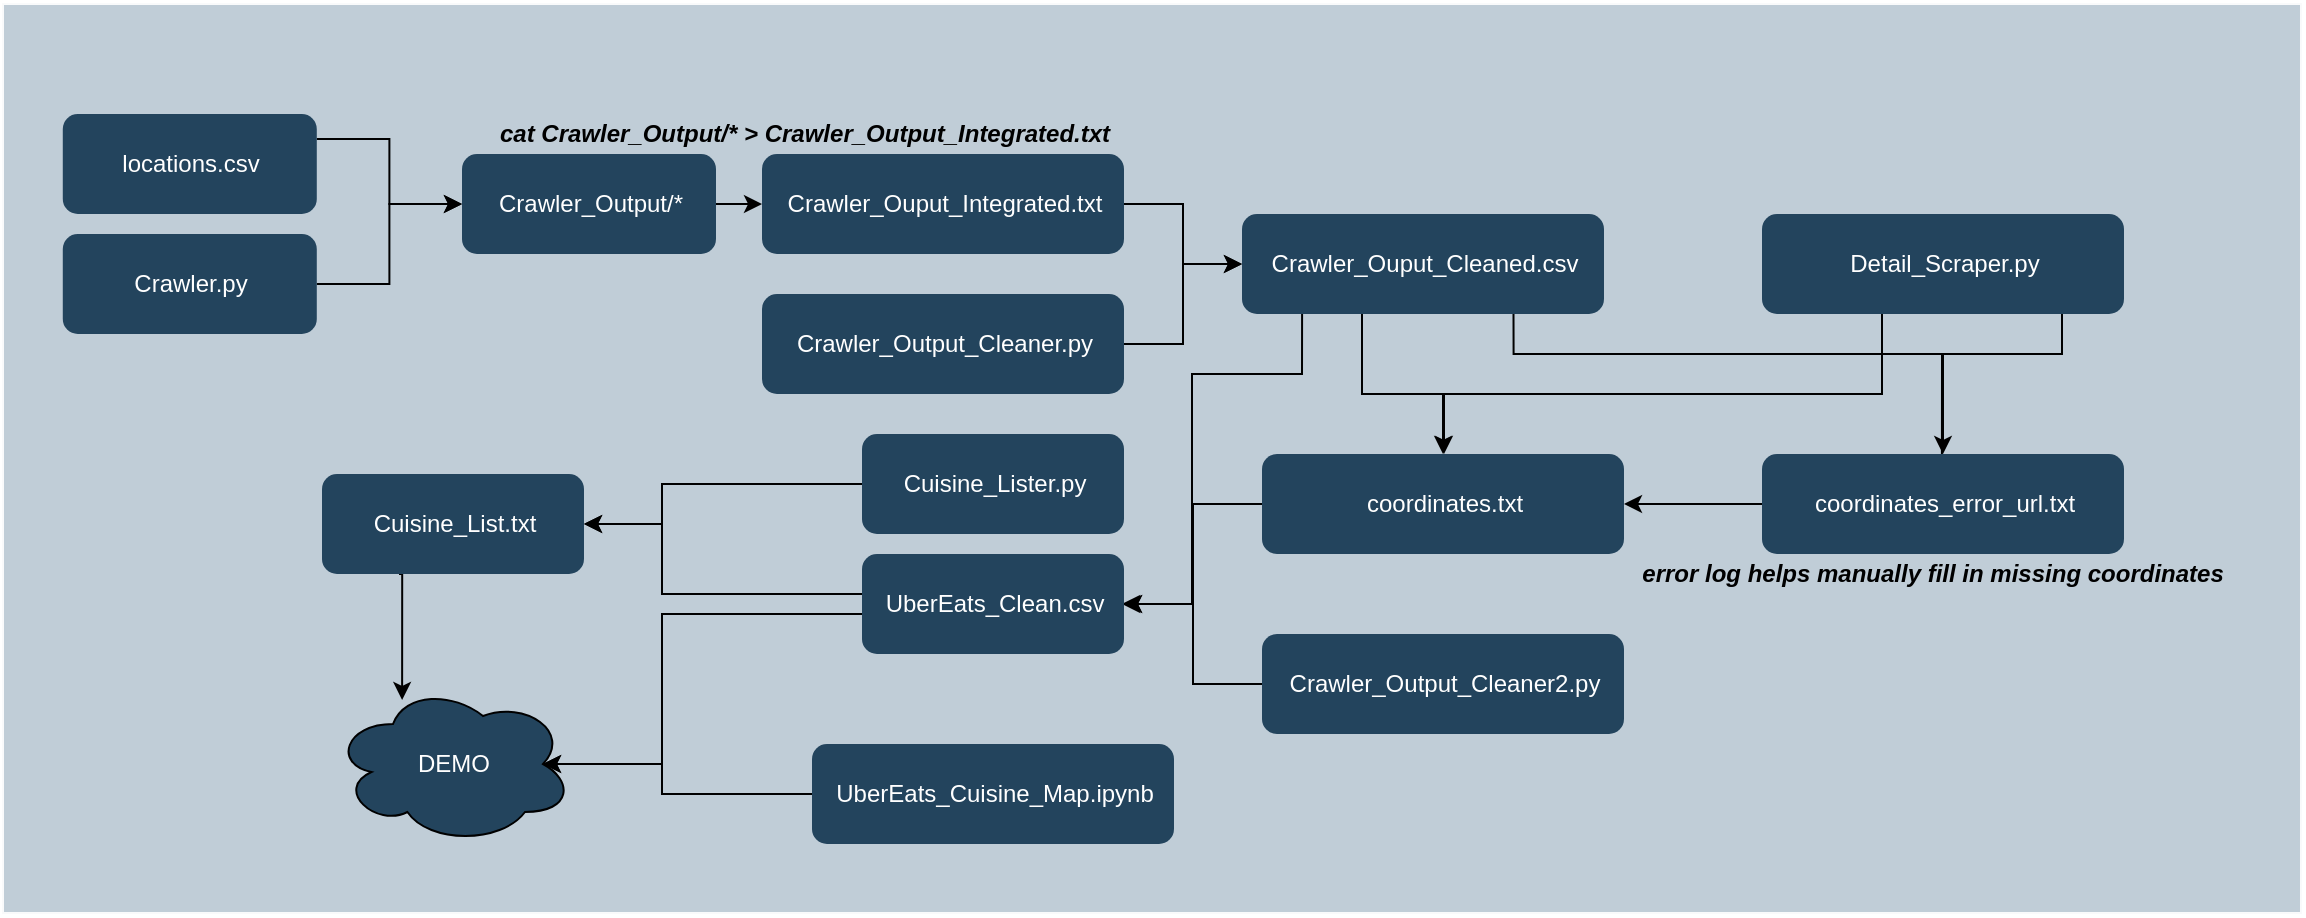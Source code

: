 <mxfile version="12.6.7" type="device"><diagram id="6a731a19-8d31-9384-78a2-239565b7b9f0" name="Page-1"><mxGraphModel dx="1051" dy="-281" grid="1" gridSize="10" guides="1" tooltips="1" connect="1" arrows="1" fold="1" page="1" pageScale="1" pageWidth="1169" pageHeight="827" background="#ffffff" math="0" shadow="0"><root><mxCell id="0"/><mxCell id="1" parent="0"/><mxCell id="76" value="" style="strokeColor=#FFFFFF;fillColor=#BAC8D3;fontSize=18;strokeWidth=2;fontFamily=Helvetica;html=1;opacity=90;" parent="1" vertex="1"><mxGeometry x="240" y="924.5" width="1150" height="455.5" as="geometry"/></mxCell><mxCell id="MDIg6kR44VjbyvgwCpWS-159" style="edgeStyle=orthogonalEdgeStyle;rounded=0;orthogonalLoop=1;jettySize=auto;html=1;exitX=1;exitY=0.25;exitDx=0;exitDy=0;" parent="1" source="90" target="MDIg6kR44VjbyvgwCpWS-144" edge="1"><mxGeometry relative="1" as="geometry"/></mxCell><mxCell id="90" value="&lt;font color=&quot;#ffffff&quot;&gt;locations.csv&lt;/font&gt;" style="rounded=1;fillColor=#23445D;strokeColor=none;strokeWidth=2;fontFamily=Helvetica;html=1;gradientColor=none;" parent="1" vertex="1"><mxGeometry x="270.395" y="980" width="127" height="50" as="geometry"/></mxCell><mxCell id="MDIg6kR44VjbyvgwCpWS-158" style="edgeStyle=orthogonalEdgeStyle;rounded=0;orthogonalLoop=1;jettySize=auto;html=1;entryX=0;entryY=0.5;entryDx=0;entryDy=0;" parent="1" source="MDIg6kR44VjbyvgwCpWS-143" target="MDIg6kR44VjbyvgwCpWS-144" edge="1"><mxGeometry relative="1" as="geometry"/></mxCell><mxCell id="MDIg6kR44VjbyvgwCpWS-143" value="&lt;font color=&quot;#ffffff&quot;&gt;Crawler.py&lt;/font&gt;" style="rounded=1;fillColor=#23445D;strokeColor=none;strokeWidth=2;fontFamily=Helvetica;html=1;gradientColor=none;" parent="1" vertex="1"><mxGeometry x="270.395" y="1040" width="127" height="50" as="geometry"/></mxCell><mxCell id="MDIg6kR44VjbyvgwCpWS-161" value="" style="edgeStyle=orthogonalEdgeStyle;rounded=0;orthogonalLoop=1;jettySize=auto;html=1;" parent="1" source="MDIg6kR44VjbyvgwCpWS-144" target="MDIg6kR44VjbyvgwCpWS-160" edge="1"><mxGeometry relative="1" as="geometry"/></mxCell><mxCell id="MDIg6kR44VjbyvgwCpWS-144" value="&lt;font color=&quot;#ffffff&quot;&gt;Crawler_Output/*&lt;br&gt;&lt;/font&gt;" style="rounded=1;fillColor=#23445D;strokeColor=none;strokeWidth=2;fontFamily=Helvetica;html=1;gradientColor=none;" parent="1" vertex="1"><mxGeometry x="470" y="1000" width="127" height="50" as="geometry"/></mxCell><mxCell id="MDIg6kR44VjbyvgwCpWS-165" value="" style="edgeStyle=orthogonalEdgeStyle;rounded=0;orthogonalLoop=1;jettySize=auto;html=1;" parent="1" source="MDIg6kR44VjbyvgwCpWS-160" target="MDIg6kR44VjbyvgwCpWS-164" edge="1"><mxGeometry relative="1" as="geometry"/></mxCell><mxCell id="MDIg6kR44VjbyvgwCpWS-160" value="&lt;font color=&quot;#ffffff&quot;&gt;Crawler_Ouput_Integrated.txt&lt;br&gt;&lt;/font&gt;" style="rounded=1;fillColor=#23445D;strokeColor=none;strokeWidth=2;fontFamily=Helvetica;html=1;gradientColor=none;" parent="1" vertex="1"><mxGeometry x="620" y="1000" width="181" height="50" as="geometry"/></mxCell><mxCell id="MDIg6kR44VjbyvgwCpWS-169" value="" style="edgeStyle=orthogonalEdgeStyle;rounded=0;orthogonalLoop=1;jettySize=auto;html=1;" parent="1" source="MDIg6kR44VjbyvgwCpWS-164" target="MDIg6kR44VjbyvgwCpWS-168" edge="1"><mxGeometry relative="1" as="geometry"><Array as="points"><mxPoint x="920" y="1120"/><mxPoint x="961" y="1120"/></Array></mxGeometry></mxCell><mxCell id="MDIg6kR44VjbyvgwCpWS-184" style="edgeStyle=orthogonalEdgeStyle;rounded=0;orthogonalLoop=1;jettySize=auto;html=1;entryX=0.497;entryY=0.2;entryDx=0;entryDy=0;entryPerimeter=0;exitX=0.75;exitY=1;exitDx=0;exitDy=0;" parent="1" source="MDIg6kR44VjbyvgwCpWS-164" target="MDIg6kR44VjbyvgwCpWS-173" edge="1"><mxGeometry relative="1" as="geometry"><Array as="points"><mxPoint x="996" y="1100"/><mxPoint x="1210" y="1100"/></Array></mxGeometry></mxCell><mxCell id="mJzSt4b3lQG6oE2xLg0L-90" style="edgeStyle=orthogonalEdgeStyle;rounded=0;orthogonalLoop=1;jettySize=auto;html=1;exitX=0.166;exitY=1;exitDx=0;exitDy=0;exitPerimeter=0;" edge="1" parent="1" source="MDIg6kR44VjbyvgwCpWS-164"><mxGeometry relative="1" as="geometry"><mxPoint x="954.5" y="1080" as="sourcePoint"/><mxPoint x="800" y="1225" as="targetPoint"/><Array as="points"><mxPoint x="890" y="1110"/><mxPoint x="835" y="1110"/><mxPoint x="835" y="1225"/></Array></mxGeometry></mxCell><mxCell id="MDIg6kR44VjbyvgwCpWS-164" value="&lt;font color=&quot;#ffffff&quot;&gt;Crawler_Ouput_Cleaned.csv&lt;br&gt;&lt;/font&gt;" style="rounded=1;fillColor=#23445D;strokeColor=none;strokeWidth=2;fontFamily=Helvetica;html=1;gradientColor=none;" parent="1" vertex="1"><mxGeometry x="860" y="1030" width="181" height="50" as="geometry"/></mxCell><mxCell id="MDIg6kR44VjbyvgwCpWS-186" style="edgeStyle=orthogonalEdgeStyle;rounded=0;orthogonalLoop=1;jettySize=auto;html=1;entryX=1;entryY=0.5;entryDx=0;entryDy=0;" parent="1" source="MDIg6kR44VjbyvgwCpWS-173" target="MDIg6kR44VjbyvgwCpWS-168" edge="1"><mxGeometry relative="1" as="geometry"/></mxCell><mxCell id="MDIg6kR44VjbyvgwCpWS-173" value="&lt;font color=&quot;#ffffff&quot;&gt;coordinates_error_url.txt&lt;br&gt;&lt;/font&gt;" style="rounded=1;fillColor=#23445D;strokeColor=none;strokeWidth=2;fontFamily=Helvetica;html=1;gradientColor=none;" parent="1" vertex="1"><mxGeometry x="1120" y="1150" width="181" height="50" as="geometry"/></mxCell><mxCell id="mJzSt4b3lQG6oE2xLg0L-92" style="edgeStyle=orthogonalEdgeStyle;rounded=0;orthogonalLoop=1;jettySize=auto;html=1;entryX=1;entryY=0.5;entryDx=0;entryDy=0;" edge="1" parent="1" source="MDIg6kR44VjbyvgwCpWS-168" target="MDIg6kR44VjbyvgwCpWS-191"><mxGeometry relative="1" as="geometry"/></mxCell><mxCell id="MDIg6kR44VjbyvgwCpWS-168" value="&lt;font color=&quot;#ffffff&quot;&gt;coordinates.txt&lt;br&gt;&lt;/font&gt;" style="rounded=1;fillColor=#23445D;strokeColor=none;strokeWidth=2;fontFamily=Helvetica;html=1;gradientColor=none;" parent="1" vertex="1"><mxGeometry x="870" y="1150" width="181" height="50" as="geometry"/></mxCell><mxCell id="MDIg6kR44VjbyvgwCpWS-162" value="&lt;b&gt;&lt;i&gt;cat Crawler_Output/* &amp;gt; Crawler_Output_Integrated.txt&lt;/i&gt;&lt;/b&gt;" style="text;html=1;align=center;verticalAlign=middle;resizable=0;points=[];autosize=1;" parent="1" vertex="1"><mxGeometry x="481" y="980" width="320" height="20" as="geometry"/></mxCell><mxCell id="MDIg6kR44VjbyvgwCpWS-166" style="edgeStyle=orthogonalEdgeStyle;rounded=0;orthogonalLoop=1;jettySize=auto;html=1;entryX=0;entryY=0.5;entryDx=0;entryDy=0;" parent="1" source="MDIg6kR44VjbyvgwCpWS-163" target="MDIg6kR44VjbyvgwCpWS-164" edge="1"><mxGeometry relative="1" as="geometry"/></mxCell><mxCell id="MDIg6kR44VjbyvgwCpWS-163" value="&lt;font color=&quot;#ffffff&quot;&gt;Crawler_Output_Cleaner.py&lt;br&gt;&lt;/font&gt;" style="rounded=1;fillColor=#23445D;strokeColor=none;strokeWidth=2;fontFamily=Helvetica;html=1;gradientColor=none;" parent="1" vertex="1"><mxGeometry x="620" y="1070" width="181" height="50" as="geometry"/></mxCell><mxCell id="MDIg6kR44VjbyvgwCpWS-170" style="edgeStyle=orthogonalEdgeStyle;rounded=0;orthogonalLoop=1;jettySize=auto;html=1;entryX=0.5;entryY=0;entryDx=0;entryDy=0;" parent="1" source="MDIg6kR44VjbyvgwCpWS-167" target="MDIg6kR44VjbyvgwCpWS-168" edge="1"><mxGeometry relative="1" as="geometry"><Array as="points"><mxPoint x="1180" y="1120"/><mxPoint x="961" y="1120"/></Array></mxGeometry></mxCell><mxCell id="MDIg6kR44VjbyvgwCpWS-185" style="edgeStyle=orthogonalEdgeStyle;rounded=0;orthogonalLoop=1;jettySize=auto;html=1;entryX=0.5;entryY=0;entryDx=0;entryDy=0;" parent="1" source="MDIg6kR44VjbyvgwCpWS-167" target="MDIg6kR44VjbyvgwCpWS-173" edge="1"><mxGeometry relative="1" as="geometry"><Array as="points"><mxPoint x="1270" y="1100"/><mxPoint x="1211" y="1100"/></Array></mxGeometry></mxCell><mxCell id="MDIg6kR44VjbyvgwCpWS-167" value="&lt;font color=&quot;#ffffff&quot;&gt;Detail_Scraper.py&lt;br&gt;&lt;/font&gt;" style="rounded=1;fillColor=#23445D;strokeColor=none;strokeWidth=2;fontFamily=Helvetica;html=1;gradientColor=none;" parent="1" vertex="1"><mxGeometry x="1120" y="1030" width="181" height="50" as="geometry"/></mxCell><mxCell id="MDIg6kR44VjbyvgwCpWS-187" value="&lt;b&gt;&lt;i&gt;error log helps manually fill in missing coordinates&lt;/i&gt;&lt;/b&gt;" style="text;html=1;align=center;verticalAlign=middle;resizable=0;points=[];autosize=1;" parent="1" vertex="1"><mxGeometry x="1050" y="1200" width="310" height="20" as="geometry"/></mxCell><mxCell id="mJzSt4b3lQG6oE2xLg0L-93" style="edgeStyle=orthogonalEdgeStyle;rounded=0;orthogonalLoop=1;jettySize=auto;html=1;entryX=1;entryY=0.5;entryDx=0;entryDy=0;" edge="1" parent="1" source="MDIg6kR44VjbyvgwCpWS-190" target="MDIg6kR44VjbyvgwCpWS-191"><mxGeometry relative="1" as="geometry"/></mxCell><mxCell id="MDIg6kR44VjbyvgwCpWS-190" value="&lt;font color=&quot;#ffffff&quot;&gt;Crawler_Output_Cleaner2.py&lt;br&gt;&lt;/font&gt;" style="rounded=1;fillColor=#23445D;strokeColor=none;strokeWidth=2;fontFamily=Helvetica;html=1;gradientColor=none;" parent="1" vertex="1"><mxGeometry x="870" y="1240" width="181" height="50" as="geometry"/></mxCell><mxCell id="MDIg6kR44VjbyvgwCpWS-207" style="edgeStyle=orthogonalEdgeStyle;rounded=0;orthogonalLoop=1;jettySize=auto;html=1;" parent="1" source="MDIg6kR44VjbyvgwCpWS-191" target="MDIg6kR44VjbyvgwCpWS-196" edge="1"><mxGeometry relative="1" as="geometry"><Array as="points"><mxPoint x="570" y="1220"/><mxPoint x="570" y="1185"/></Array></mxGeometry></mxCell><mxCell id="MDIg6kR44VjbyvgwCpWS-216" style="edgeStyle=orthogonalEdgeStyle;rounded=0;orthogonalLoop=1;jettySize=auto;html=1;entryX=0.875;entryY=0.5;entryDx=0;entryDy=0;entryPerimeter=0;" parent="1" source="MDIg6kR44VjbyvgwCpWS-191" target="MDIg6kR44VjbyvgwCpWS-200" edge="1"><mxGeometry relative="1" as="geometry"><Array as="points"><mxPoint x="570" y="1230"/><mxPoint x="570" y="1305"/></Array></mxGeometry></mxCell><mxCell id="MDIg6kR44VjbyvgwCpWS-191" value="&lt;font color=&quot;#ffffff&quot;&gt;UberEats_Clean.csv&lt;br&gt;&lt;/font&gt;" style="rounded=1;fillColor=#23445D;strokeColor=none;strokeWidth=2;fontFamily=Helvetica;html=1;gradientColor=none;" parent="1" vertex="1"><mxGeometry x="670" y="1200" width="131" height="50" as="geometry"/></mxCell><mxCell id="MDIg6kR44VjbyvgwCpWS-197" value="" style="edgeStyle=orthogonalEdgeStyle;rounded=0;orthogonalLoop=1;jettySize=auto;html=1;" parent="1" source="MDIg6kR44VjbyvgwCpWS-195" target="MDIg6kR44VjbyvgwCpWS-196" edge="1"><mxGeometry relative="1" as="geometry"><Array as="points"><mxPoint x="570" y="1165"/><mxPoint x="570" y="1185"/></Array></mxGeometry></mxCell><mxCell id="MDIg6kR44VjbyvgwCpWS-195" value="&lt;font color=&quot;#ffffff&quot;&gt;Cuisine_Lister.py&lt;br&gt;&lt;/font&gt;" style="rounded=1;fillColor=#23445D;strokeColor=none;strokeWidth=2;fontFamily=Helvetica;html=1;gradientColor=none;" parent="1" vertex="1"><mxGeometry x="670" y="1140" width="131" height="50" as="geometry"/></mxCell><mxCell id="MDIg6kR44VjbyvgwCpWS-209" style="edgeStyle=orthogonalEdgeStyle;rounded=0;orthogonalLoop=1;jettySize=auto;html=1;entryX=0.513;entryY=0.1;entryDx=0;entryDy=0;entryPerimeter=0;" parent="1" edge="1"><mxGeometry relative="1" as="geometry"><mxPoint x="438.5" y="1210" as="sourcePoint"/><mxPoint x="440.06" y="1273" as="targetPoint"/><Array as="points"><mxPoint x="440" y="1210"/></Array></mxGeometry></mxCell><mxCell id="MDIg6kR44VjbyvgwCpWS-196" value="&lt;font color=&quot;#ffffff&quot;&gt;Cuisine_List.txt&lt;br&gt;&lt;/font&gt;" style="rounded=1;fillColor=#23445D;strokeColor=none;strokeWidth=2;fontFamily=Helvetica;html=1;gradientColor=none;" parent="1" vertex="1"><mxGeometry x="400" y="1160" width="131" height="50" as="geometry"/></mxCell><mxCell id="MDIg6kR44VjbyvgwCpWS-219" style="edgeStyle=orthogonalEdgeStyle;rounded=0;orthogonalLoop=1;jettySize=auto;html=1;entryX=0.875;entryY=0.5;entryDx=0;entryDy=0;entryPerimeter=0;" parent="1" source="MDIg6kR44VjbyvgwCpWS-199" target="MDIg6kR44VjbyvgwCpWS-200" edge="1"><mxGeometry relative="1" as="geometry"><Array as="points"><mxPoint x="570" y="1320"/><mxPoint x="570" y="1305"/></Array></mxGeometry></mxCell><mxCell id="MDIg6kR44VjbyvgwCpWS-199" value="&lt;font color=&quot;#ffffff&quot;&gt;UberEats_Cuisine_Map.ipynb&lt;br&gt;&lt;/font&gt;" style="rounded=1;fillColor=#23445D;strokeColor=none;strokeWidth=2;fontFamily=Helvetica;html=1;gradientColor=none;" parent="1" vertex="1"><mxGeometry x="645" y="1295" width="181" height="50" as="geometry"/></mxCell><mxCell id="MDIg6kR44VjbyvgwCpWS-200" value="&lt;font color=&quot;#ffffff&quot;&gt;DEMO&lt;/font&gt;" style="ellipse;shape=cloud;whiteSpace=wrap;html=1;fillColor=#23445D;" parent="1" vertex="1"><mxGeometry x="405.5" y="1265" width="120" height="80" as="geometry"/></mxCell></root></mxGraphModel></diagram></mxfile>